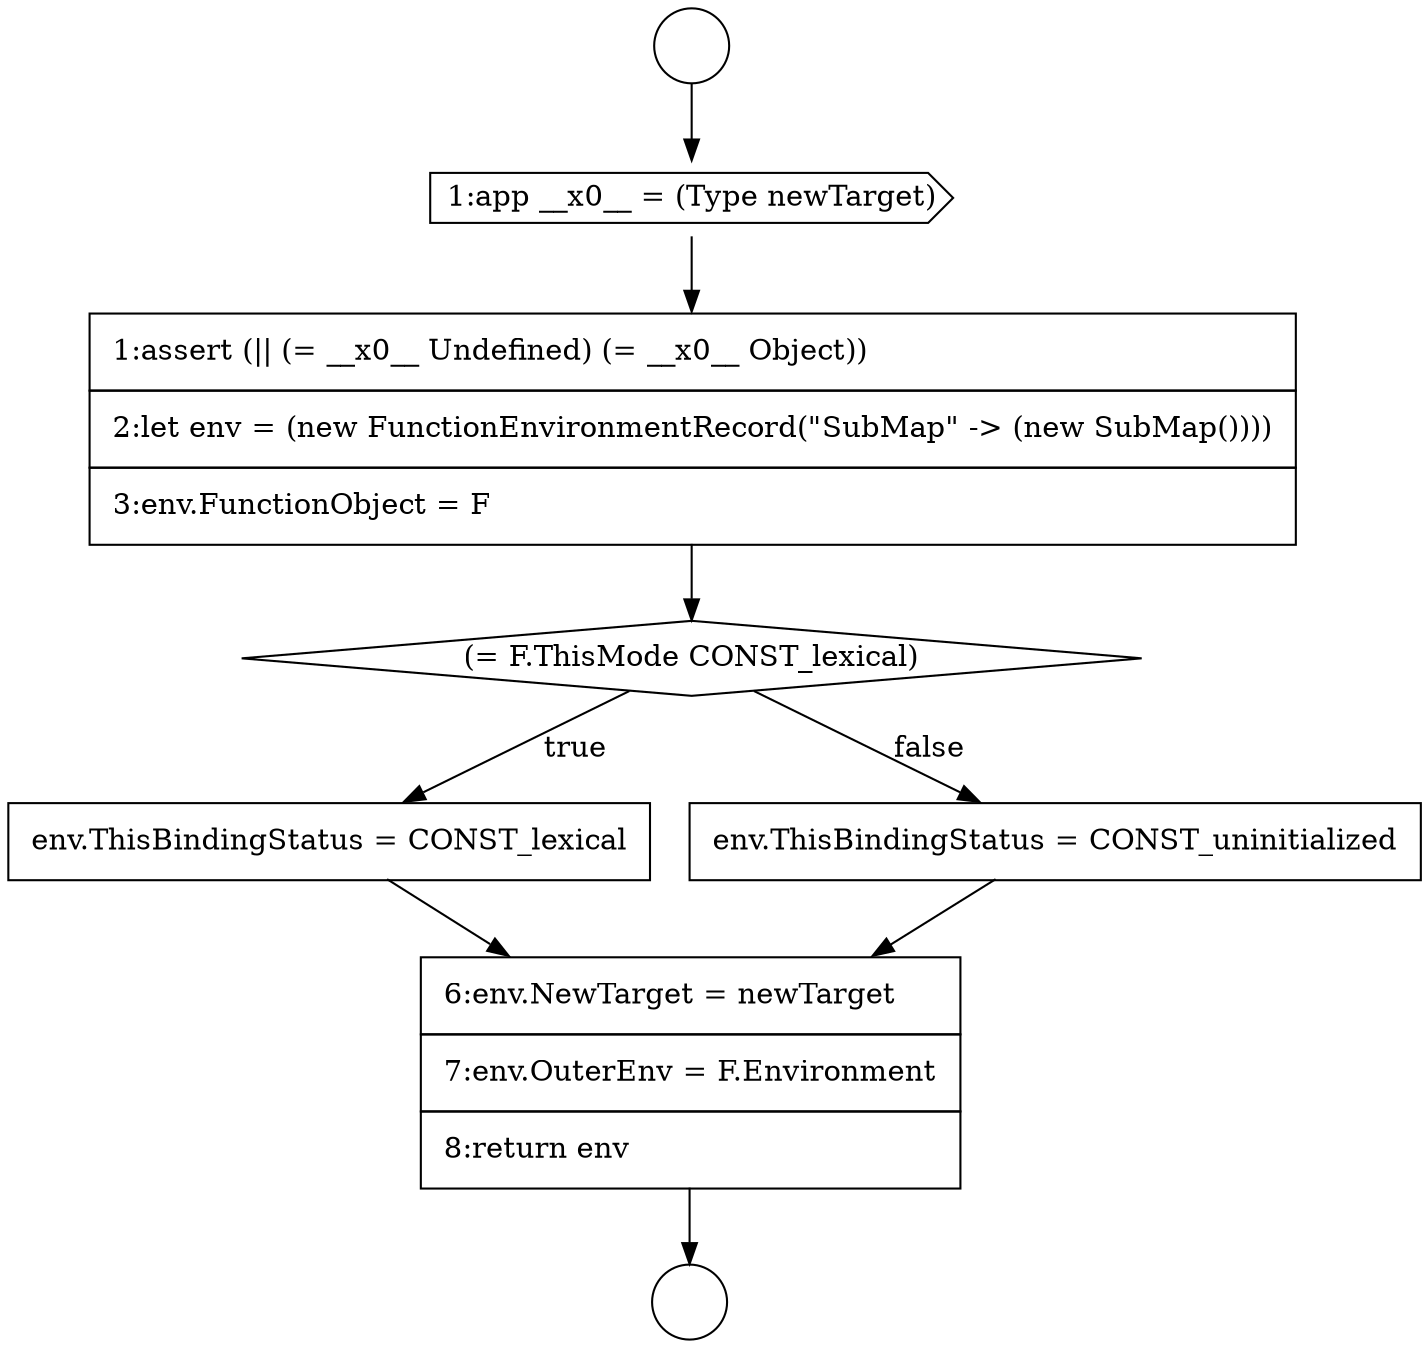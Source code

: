 digraph {
  node0 [shape=circle label=" " color="black" fillcolor="white" style=filled]
  node5 [shape=none, margin=0, label=<<font color="black">
    <table border="0" cellborder="1" cellspacing="0" cellpadding="10">
      <tr><td align="left">env.ThisBindingStatus = CONST_lexical</td></tr>
    </table>
  </font>> color="black" fillcolor="white" style=filled]
  node1 [shape=circle label=" " color="black" fillcolor="white" style=filled]
  node6 [shape=none, margin=0, label=<<font color="black">
    <table border="0" cellborder="1" cellspacing="0" cellpadding="10">
      <tr><td align="left">env.ThisBindingStatus = CONST_uninitialized</td></tr>
    </table>
  </font>> color="black" fillcolor="white" style=filled]
  node2 [shape=cds, label=<<font color="black">1:app __x0__ = (Type newTarget)</font>> color="black" fillcolor="white" style=filled]
  node7 [shape=none, margin=0, label=<<font color="black">
    <table border="0" cellborder="1" cellspacing="0" cellpadding="10">
      <tr><td align="left">6:env.NewTarget = newTarget</td></tr>
      <tr><td align="left">7:env.OuterEnv = F.Environment</td></tr>
      <tr><td align="left">8:return env</td></tr>
    </table>
  </font>> color="black" fillcolor="white" style=filled]
  node3 [shape=none, margin=0, label=<<font color="black">
    <table border="0" cellborder="1" cellspacing="0" cellpadding="10">
      <tr><td align="left">1:assert (|| (= __x0__ Undefined) (= __x0__ Object))</td></tr>
      <tr><td align="left">2:let env = (new FunctionEnvironmentRecord(&quot;SubMap&quot; -&gt; (new SubMap())))</td></tr>
      <tr><td align="left">3:env.FunctionObject = F</td></tr>
    </table>
  </font>> color="black" fillcolor="white" style=filled]
  node4 [shape=diamond, label=<<font color="black">(= F.ThisMode CONST_lexical)</font>> color="black" fillcolor="white" style=filled]
  node3 -> node4 [ color="black"]
  node2 -> node3 [ color="black"]
  node0 -> node2 [ color="black"]
  node4 -> node5 [label=<<font color="black">true</font>> color="black"]
  node4 -> node6 [label=<<font color="black">false</font>> color="black"]
  node5 -> node7 [ color="black"]
  node7 -> node1 [ color="black"]
  node6 -> node7 [ color="black"]
}
